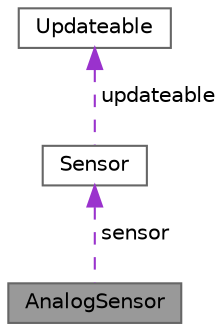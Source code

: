 digraph "AnalogSensor"
{
 // LATEX_PDF_SIZE
  bgcolor="transparent";
  edge [fontname=Helvetica,fontsize=10,labelfontname=Helvetica,labelfontsize=10];
  node [fontname=Helvetica,fontsize=10,shape=box,height=0.2,width=0.4];
  Node1 [label="AnalogSensor",height=0.2,width=0.4,color="gray40", fillcolor="grey60", style="filled", fontcolor="black",tooltip=" "];
  Node2 -> Node1 [dir="back",color="darkorchid3",style="dashed",label=" sensor" ];
  Node2 [label="Sensor",height=0.2,width=0.4,color="gray40", fillcolor="white", style="filled",URL="$structSensor.html",tooltip=" "];
  Node3 -> Node2 [dir="back",color="darkorchid3",style="dashed",label=" updateable" ];
  Node3 [label="Updateable",height=0.2,width=0.4,color="gray40", fillcolor="white", style="filled",URL="$structUpdateable.html",tooltip=" "];
}
